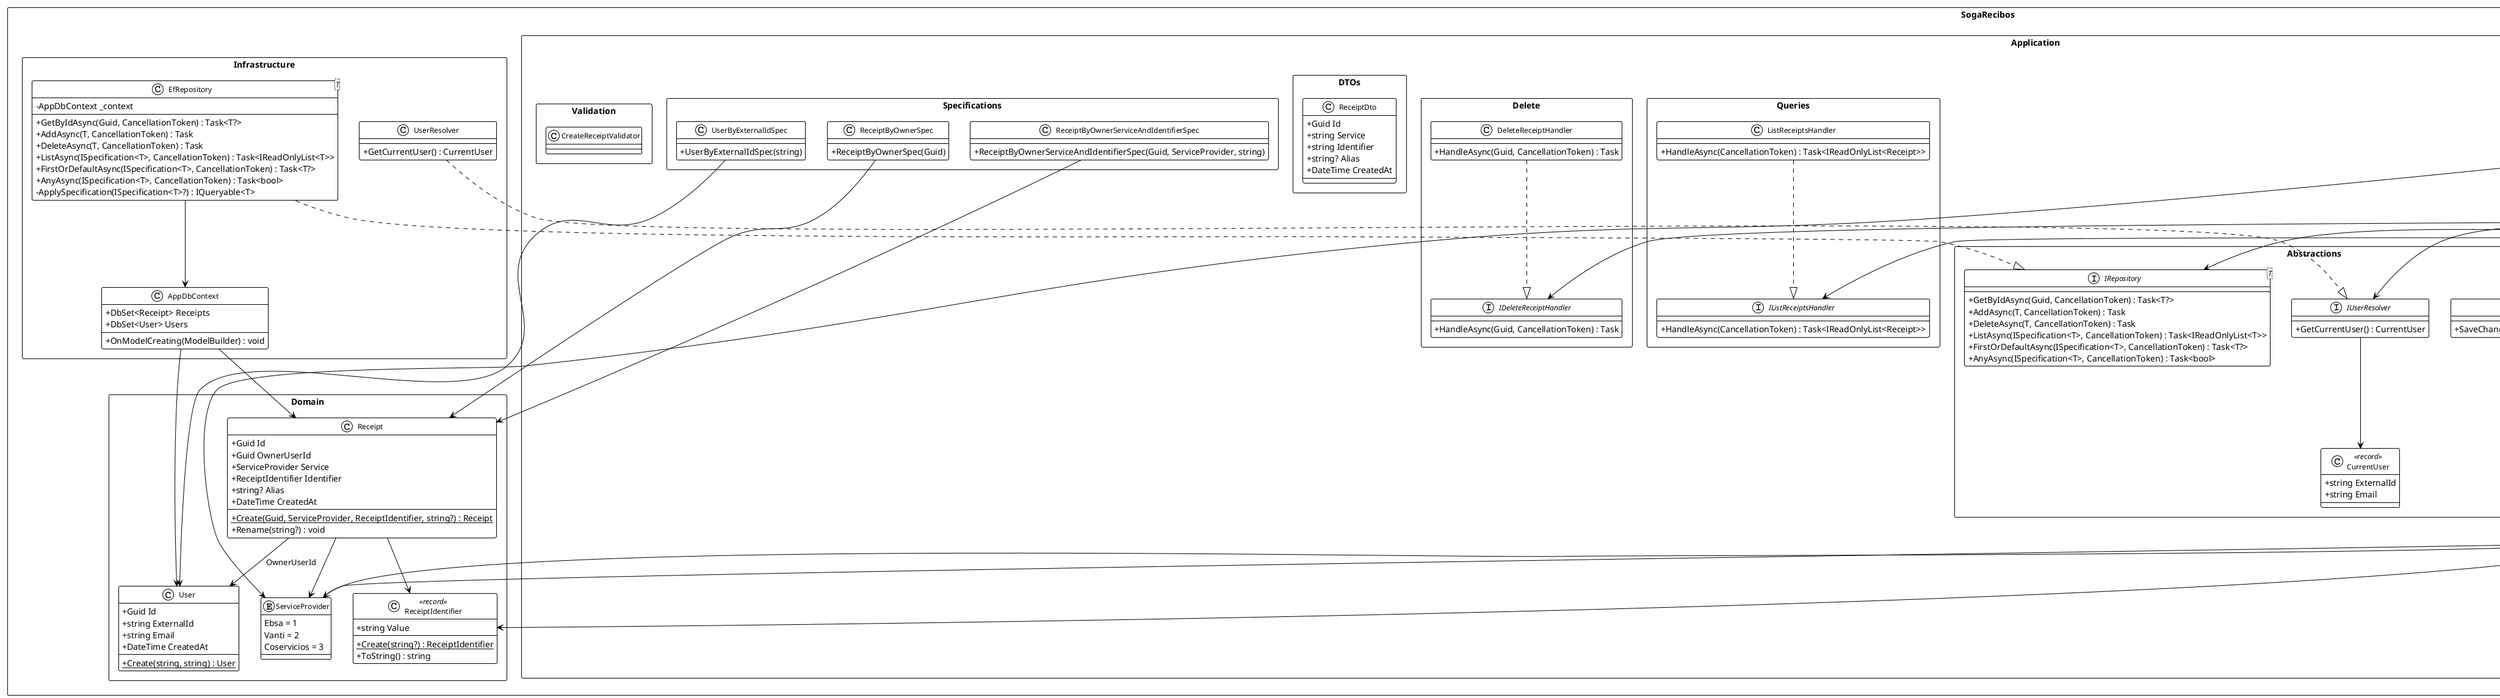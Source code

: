 @startuml SogaRecibos Class Diagram

!theme plain
skinparam classAttributeIconSize 0
skinparam classFontSize 12
skinparam packageStyle rectangle

package "SogaRecibos.API" {
    class ReceiptsController {
        -ICreateReceiptHandler _create
        -IListReceiptsHandler _list
        -IDeleteReceiptHandler _delete
        -IReceiptValidatorFactory _validators
        -IRedirectUrlBuilderFactory _redirectors
        -IMapper _mapper
        +Get() : Task<ActionResult<IReadOnlyList<ReceiptDto>>>
        +Create(CreateReceiptCommand) : Task<ActionResult<Guid>>
        +Delete(Guid) : Task<IActionResult>
        +Validate(ServiceProvider, string) : Task<ActionResult<object>>
        +RedirectToPay(CreateReceiptCommand) : IActionResult
    }

    interface ICurrentUserAccessor {
        +ExternalId() : string
        +Email() : string
    }

    class CurrentUserAccesor {
        +ExternalId() : string
        +Email() : string
    }
}

package "SogaRecibos.Domain" {
    class Receipt {
        +Guid Id
        +Guid OwnerUserId
        +ServiceProvider Service
        +ReceiptIdentifier Identifier
        +string? Alias
        +DateTime CreatedAt
        +{static} Create(Guid, ServiceProvider, ReceiptIdentifier, string?) : Receipt
        +Rename(string?) : void
    }

    class ReceiptIdentifier <<record>> {
        +string Value
        +{static} Create(string?) : ReceiptIdentifier
        +ToString() : string
    }

    class User {
        +Guid Id
        +string ExternalId
        +string Email
        +DateTime CreatedAt
        +{static} Create(string, string) : User
    }

    enum ServiceProvider {
        Ebsa = 1
        Vanti = 2
        Coservicios = 3
    }
}

package "SogaRecibos.Application" {
    
    package "Abstractions" {
        interface IRepository<T> {
            +GetByIdAsync(Guid, CancellationToken) : Task<T?>
            +AddAsync(T, CancellationToken) : Task
            +DeleteAsync(T, CancellationToken) : Task
            +ListAsync(ISpecification<T>, CancellationToken) : Task<IReadOnlyList<T>>
            +FirstOrDefaultAsync(ISpecification<T>, CancellationToken) : Task<T?>
            +AnyAsync(ISpecification<T>, CancellationToken) : Task<bool>
        }

        interface IUnitOfWork {
            +SaveChangesAsync(CancellationToken) : Task<int>
        }

        interface IUserResolver {
            +GetCurrentUser() : CurrentUser
        }

        class CurrentUser <<record>> {
            +string ExternalId
            +string Email
        }
    }

    package "Commands" {
        class CreateReceiptCommand {
            +Guid OwnerUserId
            +ServiceProvider Service
            +string Identifier
            +string? Alias
        }

        interface ICreateReceiptHandler {
            +HandleAsync(CreateReceiptCommand, CancellationToken) : Task<Guid>
        }

        class CreateReceiptHandler {
            -IRepository<Receipt> _receiptRepo
            -IRepository<User> _userRepo
            -IUnitOfWork _uow
            -IReceiptValidatorFactory _validatorFactory
            -IUserResolver _userResolver
            +HandleAsync(CreateReceiptCommand, CancellationToken) : Task<Guid>
            -GetOrCreateUserAsync(CurrentUser, CancellationToken) : Task<Guid>
        }
    }

    package "Queries" {
        interface IListReceiptsHandler {
            +HandleAsync(CancellationToken) : Task<IReadOnlyList<Receipt>>
        }

        class ListReceiptsHandler {
            +HandleAsync(CancellationToken) : Task<IReadOnlyList<Receipt>>
        }
    }

    package "Delete" {
        interface IDeleteReceiptHandler {
            +HandleAsync(Guid, CancellationToken) : Task
        }

        class DeleteReceiptHandler {
            +HandleAsync(Guid, CancellationToken) : Task
        }
    }

    package "DTOs" {
        class ReceiptDto {
            +Guid Id
            +string Service
            +string Identifier
            +string? Alias
            +DateTime CreatedAt
        }
    }

    package "Strategies" {
        interface IReceiptValidator {
            +ServiceProvider Service
            +ValidateAsync(string, CancellationToken) : Task<ReceiptValidationResult>
        }

        interface IRedirectUrlBuilder {
            +ServiceProvider Service
            +Build(ReceiptIdentifier) : Uri
        }

        class ReceiptValidationResult {
            +bool IsValid
            +string? Reason
        }
    }

    package "Factories" {
        interface IReceiptValidatorFactory {
            +For(ServiceProvider) : IReceiptValidator
        }

        interface IRedirectUrlBuilderFactory {
            +For(ServiceProvider) : IRedirectUrlBuilder
        }
    }

    package "Specifications" {
        class ReceiptByOwnerSpec {
            +ReceiptByOwnerSpec(Guid)
        }

        class ReceiptByOwnerServiceAndIdentifierSpec {
            +ReceiptByOwnerServiceAndIdentifierSpec(Guid, ServiceProvider, string)
        }

        class UserByExternalIdSpec {
            +UserByExternalIdSpec(string)
        }
    }

    package "Validation" {
        class CreateReceiptValidator {
        }
    }
}

package "SogaRecibos.Infrastructure" {
    class AppDbContext {
        +DbSet<Receipt> Receipts
        +DbSet<User> Users
        +OnModelCreating(ModelBuilder) : void
    }

    class EfRepository<T> {
        -AppDbContext _context
        +GetByIdAsync(Guid, CancellationToken) : Task<T?>
        +AddAsync(T, CancellationToken) : Task
        +DeleteAsync(T, CancellationToken) : Task
        +ListAsync(ISpecification<T>, CancellationToken) : Task<IReadOnlyList<T>>
        +FirstOrDefaultAsync(ISpecification<T>, CancellationToken) : Task<T?>
        +AnyAsync(ISpecification<T>, CancellationToken) : Task<bool>
        -ApplySpecification(ISpecification<T>?) : IQueryable<T>
    }

    class UserResolver {
        +GetCurrentUser() : CurrentUser
    }
}

' Relationships
ReceiptsController --> ICreateReceiptHandler
ReceiptsController --> IListReceiptsHandler
ReceiptsController --> IDeleteReceiptHandler
ReceiptsController --> IReceiptValidatorFactory
ReceiptsController --> IRedirectUrlBuilderFactory

CreateReceiptHandler ..|> ICreateReceiptHandler
CreateReceiptHandler --> IRepository
CreateReceiptHandler --> IUnitOfWork
CreateReceiptHandler --> IReceiptValidatorFactory
CreateReceiptHandler --> IUserResolver

ListReceiptsHandler ..|> IListReceiptsHandler
DeleteReceiptHandler ..|> IDeleteReceiptHandler

EfRepository ..|> IRepository
UserResolver ..|> IUserResolver
CurrentUserAccesor ..|> ICurrentUserAccessor

Receipt --> ServiceProvider
Receipt --> ReceiptIdentifier
Receipt --> User : OwnerUserId

CreateReceiptCommand --> ServiceProvider

IReceiptValidator --> ServiceProvider
IReceiptValidator --> ReceiptValidationResult
IRedirectUrlBuilder --> ServiceProvider
IRedirectUrlBuilder --> ReceiptIdentifier

IReceiptValidatorFactory --> IReceiptValidator
IRedirectUrlBuilderFactory --> IRedirectUrlBuilder

ReceiptByOwnerSpec --> Receipt
ReceiptByOwnerServiceAndIdentifierSpec --> Receipt
UserByExternalIdSpec --> User

AppDbContext --> Receipt
AppDbContext --> User
EfRepository --> AppDbContext

IUserResolver --> CurrentUser

@enduml
